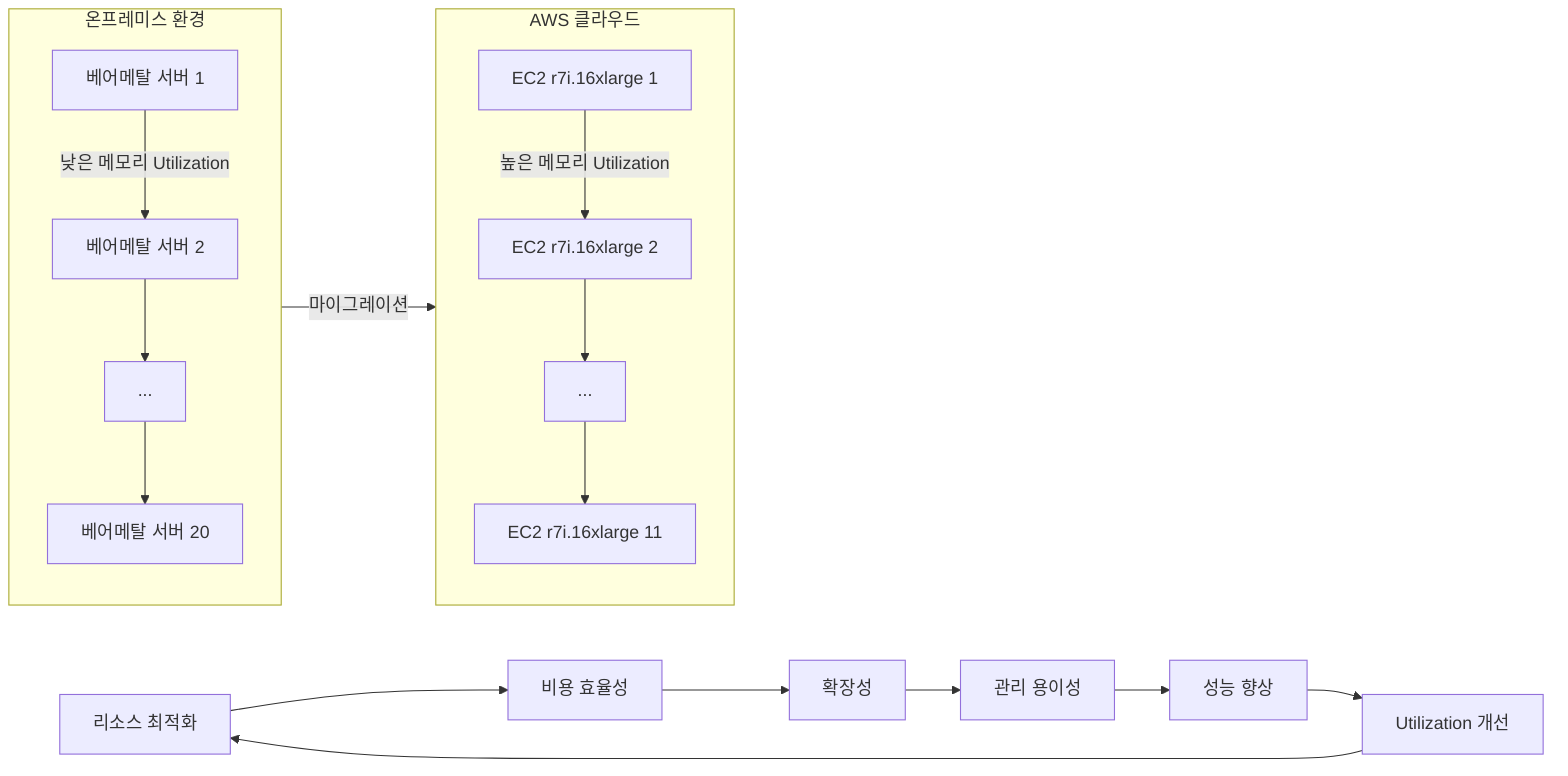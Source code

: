 graph LR
    subgraph OnPremise["온프레미스 환경"]
        A[베어메탈 서버 1] --> |낮은 메모리 Utilization| B[베어메탈 서버 2]
        B --> C[...]
        C --> D[베어메탈 서버 20]
    end
    subgraph AWSCloud["AWS 클라우드"]
        E[EC2 r7i.16xlarge 1] --> |높은 메모리 Utilization| F[EC2 r7i.16xlarge 2]
        F --> G[...]
        G --> H[EC2 r7i.16xlarge 11]
    end
    OnPremise --> |마이그레이션| AWSCloud
    I[리소스 최적화] --> J[비용 효율성]
    J --> K[확장성]
    K --> L[관리 용이성]
    L --> M[성능 향상]
    M --> N[Utilization 개선]
    N --> I